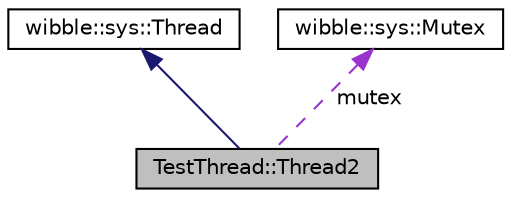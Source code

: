 digraph G
{
  edge [fontname="Helvetica",fontsize="10",labelfontname="Helvetica",labelfontsize="10"];
  node [fontname="Helvetica",fontsize="10",shape=record];
  Node1 [label="TestThread::Thread2",height=0.2,width=0.4,color="black", fillcolor="grey75", style="filled" fontcolor="black"];
  Node2 -> Node1 [dir="back",color="midnightblue",fontsize="10",style="solid",fontname="Helvetica"];
  Node2 [label="wibble::sys::Thread",height=0.2,width=0.4,color="black", fillcolor="white", style="filled",URL="$classwibble_1_1sys_1_1Thread.html",tooltip="Encapsulates a thread."];
  Node3 -> Node1 [dir="back",color="darkorchid3",fontsize="10",style="dashed",label=" mutex" ,fontname="Helvetica"];
  Node3 [label="wibble::sys::Mutex",height=0.2,width=0.4,color="black", fillcolor="white", style="filled",URL="$classwibble_1_1sys_1_1Mutex.html",tooltip="pthread mutex wrapper; WARNING: the class allows copying and assignment, but this is not always safe..."];
}
